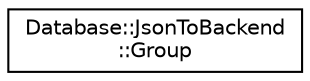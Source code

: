 digraph "Graphical Class Hierarchy"
{
 // LATEX_PDF_SIZE
  edge [fontname="Helvetica",fontsize="10",labelfontname="Helvetica",labelfontsize="10"];
  node [fontname="Helvetica",fontsize="10",shape=record];
  rankdir="LR";
  Node0 [label="Database::JsonToBackend\l::Group",height=0.2,width=0.4,color="black", fillcolor="white", style="filled",URL="$struct_database_1_1_json_to_backend_1_1_group.html",tooltip=" "];
}
